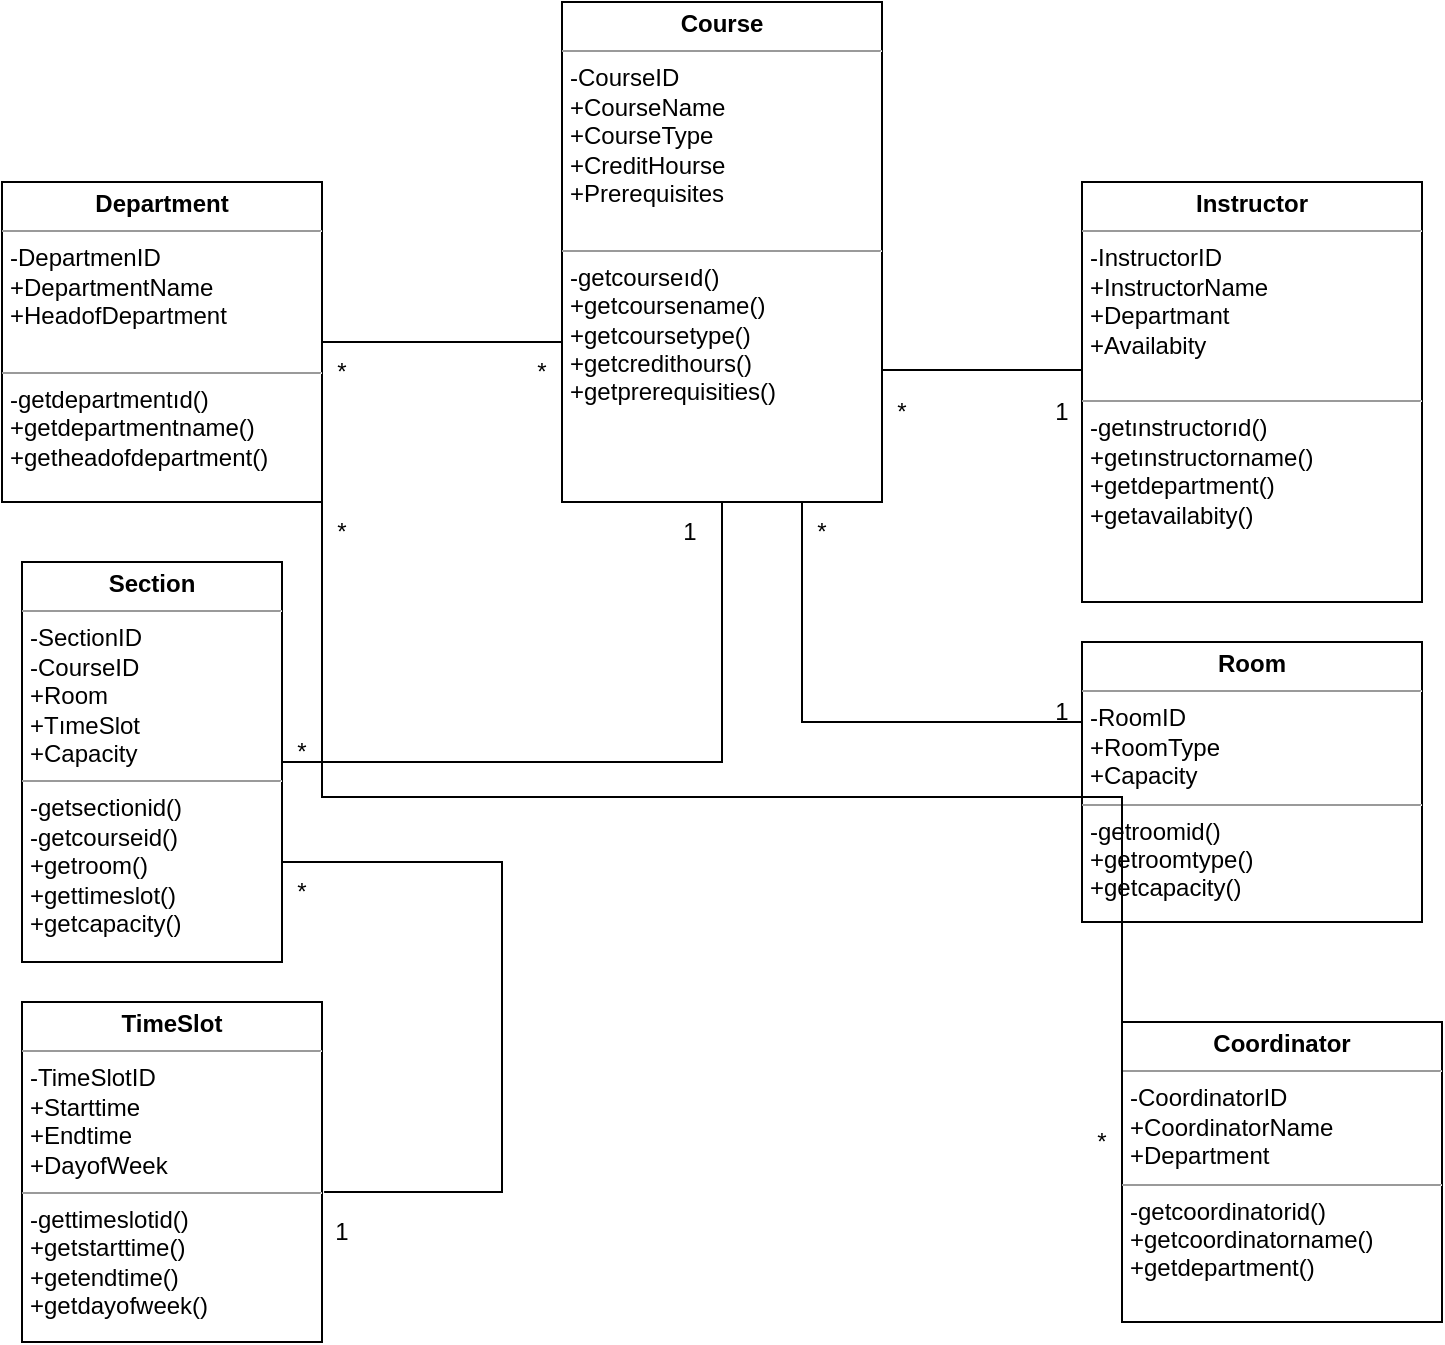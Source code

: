 <mxfile version="24.8.3">
  <diagram name="Sayfa -1" id="u8lHyw4wC_yKANvGUdU7">
    <mxGraphModel dx="1434" dy="772" grid="1" gridSize="10" guides="1" tooltips="1" connect="1" arrows="1" fold="1" page="1" pageScale="1" pageWidth="827" pageHeight="1169" math="0" shadow="0">
      <root>
        <mxCell id="0" />
        <mxCell id="1" parent="0" />
        <mxCell id="0h8FD8Mc0-JRhZ6q5h_F-28" value="&lt;p style=&quot;margin:0px;margin-top:4px;text-align:center;&quot;&gt;&lt;b&gt;Course&lt;/b&gt;&lt;/p&gt;&lt;hr size=&quot;1&quot;&gt;&lt;p style=&quot;margin:0px;margin-left:4px;&quot;&gt;-CourseID&lt;/p&gt;&lt;p style=&quot;margin:0px;margin-left:4px;&quot;&gt;+CourseName&lt;/p&gt;&lt;p style=&quot;margin:0px;margin-left:4px;&quot;&gt;+CourseType&lt;/p&gt;&lt;p style=&quot;margin:0px;margin-left:4px;&quot;&gt;+CreditHourse&lt;/p&gt;&lt;p style=&quot;margin:0px;margin-left:4px;&quot;&gt;+Prerequisites&lt;/p&gt;&lt;p style=&quot;margin:0px;margin-left:4px;&quot;&gt;&lt;br&gt;&lt;/p&gt;&lt;hr size=&quot;1&quot;&gt;&lt;p style=&quot;margin:0px;margin-left:4px;&quot;&gt;-getcourseıd()&lt;/p&gt;&lt;p style=&quot;margin:0px;margin-left:4px;&quot;&gt;+getcoursename()&lt;/p&gt;&lt;p style=&quot;margin:0px;margin-left:4px;&quot;&gt;+getcoursetype()&lt;/p&gt;&lt;p style=&quot;margin:0px;margin-left:4px;&quot;&gt;+getcredithours()&lt;/p&gt;&lt;p style=&quot;margin:0px;margin-left:4px;&quot;&gt;+getprerequisities()&lt;/p&gt;" style="verticalAlign=top;align=left;overflow=fill;fontSize=12;fontFamily=Helvetica;html=1;whiteSpace=wrap;" parent="1" vertex="1">
          <mxGeometry x="320" y="30" width="160" height="250" as="geometry" />
        </mxCell>
        <mxCell id="0h8FD8Mc0-JRhZ6q5h_F-29" value="&lt;p style=&quot;margin:0px;margin-top:4px;text-align:center;&quot;&gt;&lt;b&gt;Department&lt;/b&gt;&lt;/p&gt;&lt;hr size=&quot;1&quot;&gt;&lt;p style=&quot;margin:0px;margin-left:4px;&quot;&gt;-DepartmenID&lt;/p&gt;&lt;p style=&quot;margin:0px;margin-left:4px;&quot;&gt;+DepartmentName&lt;/p&gt;&lt;p style=&quot;margin:0px;margin-left:4px;&quot;&gt;+HeadofDepartment&lt;/p&gt;&lt;p style=&quot;margin:0px;margin-left:4px;&quot;&gt;&lt;br&gt;&lt;/p&gt;&lt;hr size=&quot;1&quot;&gt;&lt;p style=&quot;margin:0px;margin-left:4px;&quot;&gt;-getdepartmentıd()&lt;/p&gt;&lt;p style=&quot;margin:0px;margin-left:4px;&quot;&gt;+getdepartmentname()&lt;/p&gt;&lt;p style=&quot;margin:0px;margin-left:4px;&quot;&gt;+getheadofdepartment()&lt;/p&gt;" style="verticalAlign=top;align=left;overflow=fill;fontSize=12;fontFamily=Helvetica;html=1;whiteSpace=wrap;" parent="1" vertex="1">
          <mxGeometry x="40" y="120" width="160" height="160" as="geometry" />
        </mxCell>
        <mxCell id="0h8FD8Mc0-JRhZ6q5h_F-30" value="&lt;p style=&quot;margin:0px;margin-top:4px;text-align:center;&quot;&gt;&lt;b&gt;Instructor&lt;/b&gt;&lt;/p&gt;&lt;hr size=&quot;1&quot;&gt;&lt;p style=&quot;margin:0px;margin-left:4px;&quot;&gt;-InstructorID&lt;/p&gt;&lt;p style=&quot;margin:0px;margin-left:4px;&quot;&gt;+InstructorName&lt;/p&gt;&lt;p style=&quot;margin:0px;margin-left:4px;&quot;&gt;+Departmant&lt;/p&gt;&lt;p style=&quot;margin:0px;margin-left:4px;&quot;&gt;+Availabity&lt;/p&gt;&lt;p style=&quot;margin:0px;margin-left:4px;&quot;&gt;&lt;br&gt;&lt;/p&gt;&lt;hr size=&quot;1&quot;&gt;&lt;p style=&quot;margin:0px;margin-left:4px;&quot;&gt;-getınstructorıd()&lt;/p&gt;&lt;p style=&quot;margin:0px;margin-left:4px;&quot;&gt;+getınstructorname()&lt;/p&gt;&lt;p style=&quot;margin:0px;margin-left:4px;&quot;&gt;+getdepartment()&lt;/p&gt;&lt;p style=&quot;margin:0px;margin-left:4px;&quot;&gt;+getavailabity()&lt;/p&gt;" style="verticalAlign=top;align=left;overflow=fill;fontSize=12;fontFamily=Helvetica;html=1;whiteSpace=wrap;" parent="1" vertex="1">
          <mxGeometry x="580" y="120" width="170" height="210" as="geometry" />
        </mxCell>
        <mxCell id="0h8FD8Mc0-JRhZ6q5h_F-31" value="&lt;p style=&quot;margin:0px;margin-top:4px;text-align:center;&quot;&gt;&lt;b&gt;Section&lt;/b&gt;&lt;/p&gt;&lt;hr size=&quot;1&quot;&gt;&lt;p style=&quot;margin:0px;margin-left:4px;&quot;&gt;-SectionID&lt;/p&gt;&lt;p style=&quot;margin:0px;margin-left:4px;&quot;&gt;-CourseID&lt;/p&gt;&lt;p style=&quot;margin:0px;margin-left:4px;&quot;&gt;+Room&lt;/p&gt;&lt;p style=&quot;margin:0px;margin-left:4px;&quot;&gt;+TımeSlot&lt;/p&gt;&lt;p style=&quot;margin:0px;margin-left:4px;&quot;&gt;+Capacity&lt;/p&gt;&lt;hr size=&quot;1&quot;&gt;&lt;p style=&quot;margin:0px;margin-left:4px;&quot;&gt;-getsectionid()&lt;/p&gt;&lt;p style=&quot;margin:0px;margin-left:4px;&quot;&gt;-getcourseid()&lt;/p&gt;&lt;p style=&quot;margin:0px;margin-left:4px;&quot;&gt;+getroom()&lt;/p&gt;&lt;p style=&quot;margin:0px;margin-left:4px;&quot;&gt;+gettimeslot()&lt;/p&gt;&lt;p style=&quot;margin:0px;margin-left:4px;&quot;&gt;+getcapacity()&lt;/p&gt;" style="verticalAlign=top;align=left;overflow=fill;fontSize=12;fontFamily=Helvetica;html=1;whiteSpace=wrap;" parent="1" vertex="1">
          <mxGeometry x="50" y="310" width="130" height="200" as="geometry" />
        </mxCell>
        <mxCell id="0h8FD8Mc0-JRhZ6q5h_F-32" value="&lt;p style=&quot;margin:0px;margin-top:4px;text-align:center;&quot;&gt;&lt;b&gt;Room&lt;/b&gt;&lt;/p&gt;&lt;hr size=&quot;1&quot;&gt;&lt;p style=&quot;margin:0px;margin-left:4px;&quot;&gt;-RoomID&lt;/p&gt;&lt;p style=&quot;margin:0px;margin-left:4px;&quot;&gt;+RoomType&lt;/p&gt;&lt;p style=&quot;margin:0px;margin-left:4px;&quot;&gt;+Capacity&lt;/p&gt;&lt;hr size=&quot;1&quot;&gt;&lt;p style=&quot;margin:0px;margin-left:4px;&quot;&gt;-getroomid()&lt;/p&gt;&lt;p style=&quot;margin:0px;margin-left:4px;&quot;&gt;+getroomtype()&lt;/p&gt;&lt;p style=&quot;margin:0px;margin-left:4px;&quot;&gt;+getcapacity()&lt;/p&gt;" style="verticalAlign=top;align=left;overflow=fill;fontSize=12;fontFamily=Helvetica;html=1;whiteSpace=wrap;" parent="1" vertex="1">
          <mxGeometry x="580" y="350" width="170" height="140" as="geometry" />
        </mxCell>
        <mxCell id="0h8FD8Mc0-JRhZ6q5h_F-33" value="&lt;p style=&quot;margin:0px;margin-top:4px;text-align:center;&quot;&gt;&lt;b&gt;TimeSlot&lt;/b&gt;&lt;/p&gt;&lt;hr size=&quot;1&quot;&gt;&lt;p style=&quot;margin:0px;margin-left:4px;&quot;&gt;-TimeSlotID&lt;/p&gt;&lt;p style=&quot;margin:0px;margin-left:4px;&quot;&gt;+Starttime&lt;/p&gt;&lt;p style=&quot;margin:0px;margin-left:4px;&quot;&gt;+Endtime&lt;/p&gt;&lt;p style=&quot;margin:0px;margin-left:4px;&quot;&gt;+DayofWeek&lt;/p&gt;&lt;hr size=&quot;1&quot;&gt;&lt;p style=&quot;margin:0px;margin-left:4px;&quot;&gt;-gettimeslotid()&lt;/p&gt;&lt;p style=&quot;margin:0px;margin-left:4px;&quot;&gt;+getstarttime()&lt;/p&gt;&lt;p style=&quot;margin:0px;margin-left:4px;&quot;&gt;+getendtime()&lt;/p&gt;&lt;p style=&quot;margin:0px;margin-left:4px;&quot;&gt;+getdayofweek()&lt;/p&gt;" style="verticalAlign=top;align=left;overflow=fill;fontSize=12;fontFamily=Helvetica;html=1;whiteSpace=wrap;" parent="1" vertex="1">
          <mxGeometry x="50" y="530" width="150" height="170" as="geometry" />
        </mxCell>
        <mxCell id="0h8FD8Mc0-JRhZ6q5h_F-34" value="&lt;p style=&quot;margin:0px;margin-top:4px;text-align:center;&quot;&gt;&lt;b&gt;Coordinator&lt;/b&gt;&lt;/p&gt;&lt;hr size=&quot;1&quot;&gt;&lt;p style=&quot;margin:0px;margin-left:4px;&quot;&gt;-CoordinatorID&lt;/p&gt;&lt;p style=&quot;margin:0px;margin-left:4px;&quot;&gt;+CoordinatorName&lt;/p&gt;&lt;p style=&quot;margin:0px;margin-left:4px;&quot;&gt;+Department&lt;/p&gt;&lt;hr size=&quot;1&quot;&gt;&lt;p style=&quot;margin:0px;margin-left:4px;&quot;&gt;-getcoordinatorid()&lt;/p&gt;&lt;p style=&quot;margin:0px;margin-left:4px;&quot;&gt;+getcoordinatorname()&lt;/p&gt;&lt;p style=&quot;margin:0px;margin-left:4px;&quot;&gt;+getdepartment()&lt;/p&gt;&lt;p style=&quot;margin:0px;margin-left:4px;&quot;&gt;&lt;br&gt;&lt;/p&gt;" style="verticalAlign=top;align=left;overflow=fill;fontSize=12;fontFamily=Helvetica;html=1;whiteSpace=wrap;" parent="1" vertex="1">
          <mxGeometry x="600" y="540" width="160" height="150" as="geometry" />
        </mxCell>
        <mxCell id="0h8FD8Mc0-JRhZ6q5h_F-35" value="" style="edgeStyle=elbowEdgeStyle;html=1;endArrow=none;elbow=vertical;rounded=0;exitX=0;exitY=0.68;exitDx=0;exitDy=0;entryX=1;entryY=0.5;entryDx=0;entryDy=0;exitPerimeter=0;" parent="1" source="0h8FD8Mc0-JRhZ6q5h_F-28" target="0h8FD8Mc0-JRhZ6q5h_F-29" edge="1">
          <mxGeometry width="160" relative="1" as="geometry">
            <mxPoint x="340" y="360" as="sourcePoint" />
            <mxPoint x="500" y="360" as="targetPoint" />
          </mxGeometry>
        </mxCell>
        <mxCell id="0h8FD8Mc0-JRhZ6q5h_F-36" value="*" style="text;html=1;align=center;verticalAlign=middle;whiteSpace=wrap;rounded=0;" parent="1" vertex="1">
          <mxGeometry x="180" y="200" width="60" height="30" as="geometry" />
        </mxCell>
        <mxCell id="0h8FD8Mc0-JRhZ6q5h_F-37" value="*" style="text;html=1;align=center;verticalAlign=middle;whiteSpace=wrap;rounded=0;" parent="1" vertex="1">
          <mxGeometry x="280" y="200" width="60" height="30" as="geometry" />
        </mxCell>
        <mxCell id="0h8FD8Mc0-JRhZ6q5h_F-38" value="" style="edgeStyle=elbowEdgeStyle;html=1;endArrow=none;elbow=vertical;rounded=0;exitX=0.5;exitY=1;exitDx=0;exitDy=0;entryX=1;entryY=0.5;entryDx=0;entryDy=0;" parent="1" source="0h8FD8Mc0-JRhZ6q5h_F-28" target="0h8FD8Mc0-JRhZ6q5h_F-31" edge="1">
          <mxGeometry width="160" relative="1" as="geometry">
            <mxPoint x="380" y="390" as="sourcePoint" />
            <mxPoint x="540" y="390" as="targetPoint" />
            <Array as="points">
              <mxPoint x="280" y="410" />
            </Array>
          </mxGeometry>
        </mxCell>
        <mxCell id="0h8FD8Mc0-JRhZ6q5h_F-39" value="1" style="text;html=1;align=center;verticalAlign=middle;whiteSpace=wrap;rounded=0;" parent="1" vertex="1">
          <mxGeometry x="354" y="280" width="60" height="30" as="geometry" />
        </mxCell>
        <mxCell id="0h8FD8Mc0-JRhZ6q5h_F-40" value="*" style="text;html=1;align=center;verticalAlign=middle;whiteSpace=wrap;rounded=0;" parent="1" vertex="1">
          <mxGeometry x="160" y="390" width="60" height="30" as="geometry" />
        </mxCell>
        <mxCell id="0h8FD8Mc0-JRhZ6q5h_F-43" value="" style="edgeStyle=elbowEdgeStyle;html=1;endArrow=none;elbow=vertical;rounded=0;exitX=1;exitY=0.75;exitDx=0;exitDy=0;entryX=0;entryY=0.5;entryDx=0;entryDy=0;" parent="1" edge="1">
          <mxGeometry width="160" relative="1" as="geometry">
            <mxPoint x="480" y="210" as="sourcePoint" />
            <mxPoint x="580" y="217.5" as="targetPoint" />
          </mxGeometry>
        </mxCell>
        <mxCell id="0h8FD8Mc0-JRhZ6q5h_F-44" value="1" style="text;html=1;align=center;verticalAlign=middle;whiteSpace=wrap;rounded=0;" parent="1" vertex="1">
          <mxGeometry x="540" y="220" width="60" height="30" as="geometry" />
        </mxCell>
        <mxCell id="0h8FD8Mc0-JRhZ6q5h_F-45" value="*" style="text;html=1;align=center;verticalAlign=middle;whiteSpace=wrap;rounded=0;" parent="1" vertex="1">
          <mxGeometry x="460" y="220" width="60" height="30" as="geometry" />
        </mxCell>
        <mxCell id="0h8FD8Mc0-JRhZ6q5h_F-49" value="*" style="text;html=1;align=center;verticalAlign=middle;whiteSpace=wrap;rounded=0;" parent="1" vertex="1">
          <mxGeometry x="180" y="280" width="60" height="30" as="geometry" />
        </mxCell>
        <mxCell id="0h8FD8Mc0-JRhZ6q5h_F-50" value="*" style="text;html=1;align=center;verticalAlign=middle;whiteSpace=wrap;rounded=0;" parent="1" vertex="1">
          <mxGeometry x="560" y="585" width="60" height="30" as="geometry" />
        </mxCell>
        <mxCell id="0h8FD8Mc0-JRhZ6q5h_F-57" value="" style="edgeStyle=elbowEdgeStyle;html=1;endArrow=none;elbow=vertical;rounded=0;exitX=1;exitY=0.75;exitDx=0;exitDy=0;entryX=0;entryY=0.5;entryDx=0;entryDy=0;" parent="1" source="0h8FD8Mc0-JRhZ6q5h_F-29" target="0h8FD8Mc0-JRhZ6q5h_F-34" edge="1">
          <mxGeometry width="160" relative="1" as="geometry">
            <mxPoint x="440" y="570" as="sourcePoint" />
            <mxPoint x="600" y="570" as="targetPoint" />
          </mxGeometry>
        </mxCell>
        <mxCell id="0h8FD8Mc0-JRhZ6q5h_F-59" value="" style="edgeStyle=elbowEdgeStyle;html=1;endArrow=none;elbow=vertical;rounded=0;exitX=1.007;exitY=0.559;exitDx=0;exitDy=0;exitPerimeter=0;entryX=1;entryY=0.75;entryDx=0;entryDy=0;" parent="1" source="0h8FD8Mc0-JRhZ6q5h_F-33" target="0h8FD8Mc0-JRhZ6q5h_F-31" edge="1">
          <mxGeometry width="160" relative="1" as="geometry">
            <mxPoint x="350" y="640" as="sourcePoint" />
            <mxPoint x="510" y="640" as="targetPoint" />
            <Array as="points">
              <mxPoint x="290" y="540" />
            </Array>
          </mxGeometry>
        </mxCell>
        <mxCell id="0h8FD8Mc0-JRhZ6q5h_F-60" value="1" style="text;html=1;align=center;verticalAlign=middle;whiteSpace=wrap;rounded=0;" parent="1" vertex="1">
          <mxGeometry x="180" y="630" width="60" height="30" as="geometry" />
        </mxCell>
        <mxCell id="0h8FD8Mc0-JRhZ6q5h_F-62" value="*" style="text;html=1;align=center;verticalAlign=middle;whiteSpace=wrap;rounded=0;" parent="1" vertex="1">
          <mxGeometry x="160" y="460" width="60" height="30" as="geometry" />
        </mxCell>
        <mxCell id="0h8FD8Mc0-JRhZ6q5h_F-63" value="" style="edgeStyle=elbowEdgeStyle;html=1;endArrow=none;elbow=vertical;rounded=0;entryX=0;entryY=0.5;entryDx=0;entryDy=0;exitX=0.75;exitY=1;exitDx=0;exitDy=0;" parent="1" source="0h8FD8Mc0-JRhZ6q5h_F-28" target="0h8FD8Mc0-JRhZ6q5h_F-32" edge="1">
          <mxGeometry width="160" relative="1" as="geometry">
            <mxPoint x="400" y="490" as="sourcePoint" />
            <mxPoint x="560" y="490" as="targetPoint" />
            <Array as="points">
              <mxPoint x="520" y="390" />
            </Array>
          </mxGeometry>
        </mxCell>
        <mxCell id="0h8FD8Mc0-JRhZ6q5h_F-64" value="1" style="text;html=1;align=center;verticalAlign=middle;whiteSpace=wrap;rounded=0;" parent="1" vertex="1">
          <mxGeometry x="540" y="370" width="60" height="30" as="geometry" />
        </mxCell>
        <mxCell id="0h8FD8Mc0-JRhZ6q5h_F-65" value="*" style="text;html=1;align=center;verticalAlign=middle;whiteSpace=wrap;rounded=0;" parent="1" vertex="1">
          <mxGeometry x="420" y="280" width="60" height="30" as="geometry" />
        </mxCell>
      </root>
    </mxGraphModel>
  </diagram>
</mxfile>
